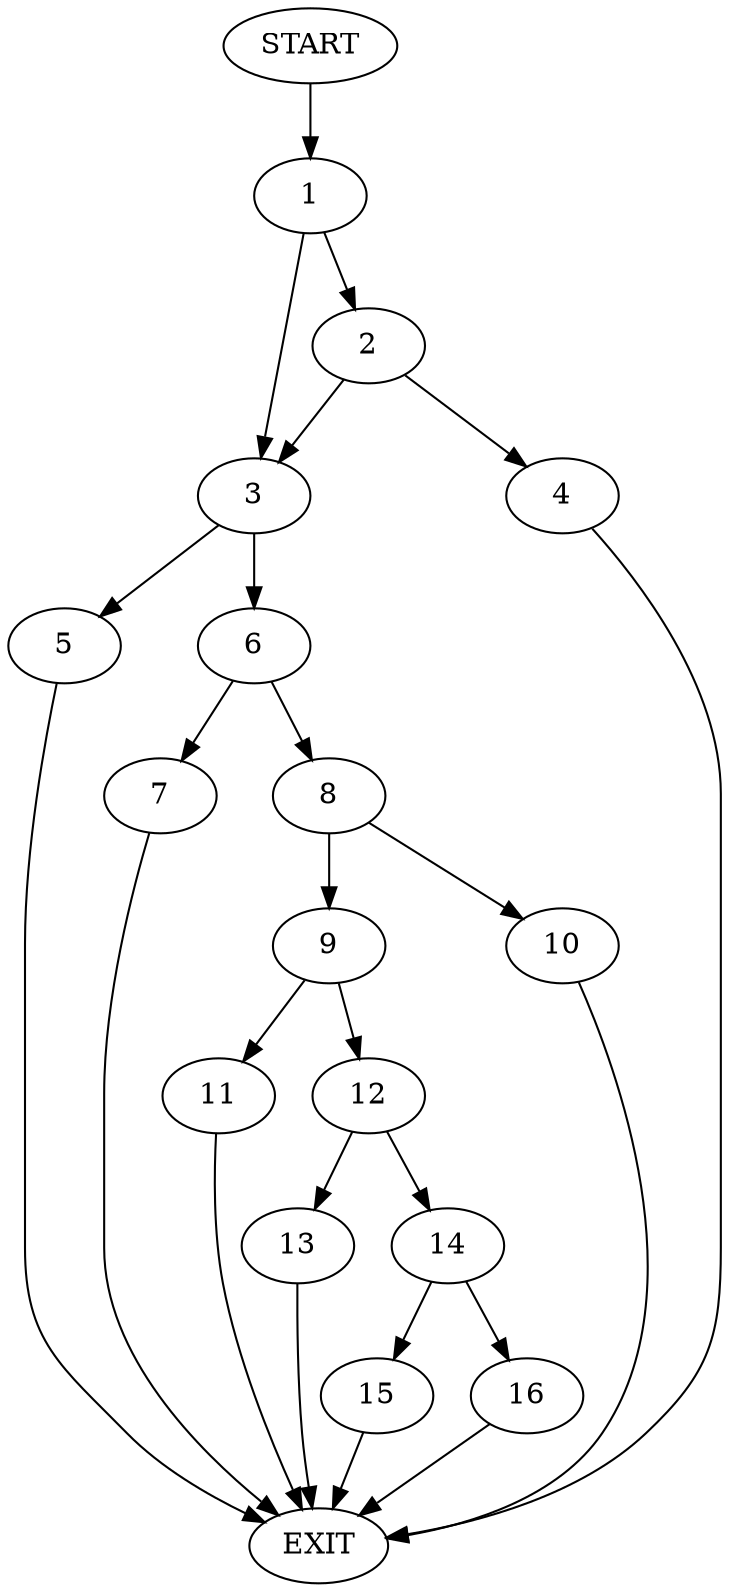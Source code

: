 digraph {
0 [label="START"]
17 [label="EXIT"]
0 -> 1
1 -> 2
1 -> 3
2 -> 3
2 -> 4
3 -> 5
3 -> 6
4 -> 17
6 -> 7
6 -> 8
5 -> 17
8 -> 9
8 -> 10
7 -> 17
9 -> 11
9 -> 12
10 -> 17
11 -> 17
12 -> 13
12 -> 14
14 -> 15
14 -> 16
13 -> 17
15 -> 17
16 -> 17
}
